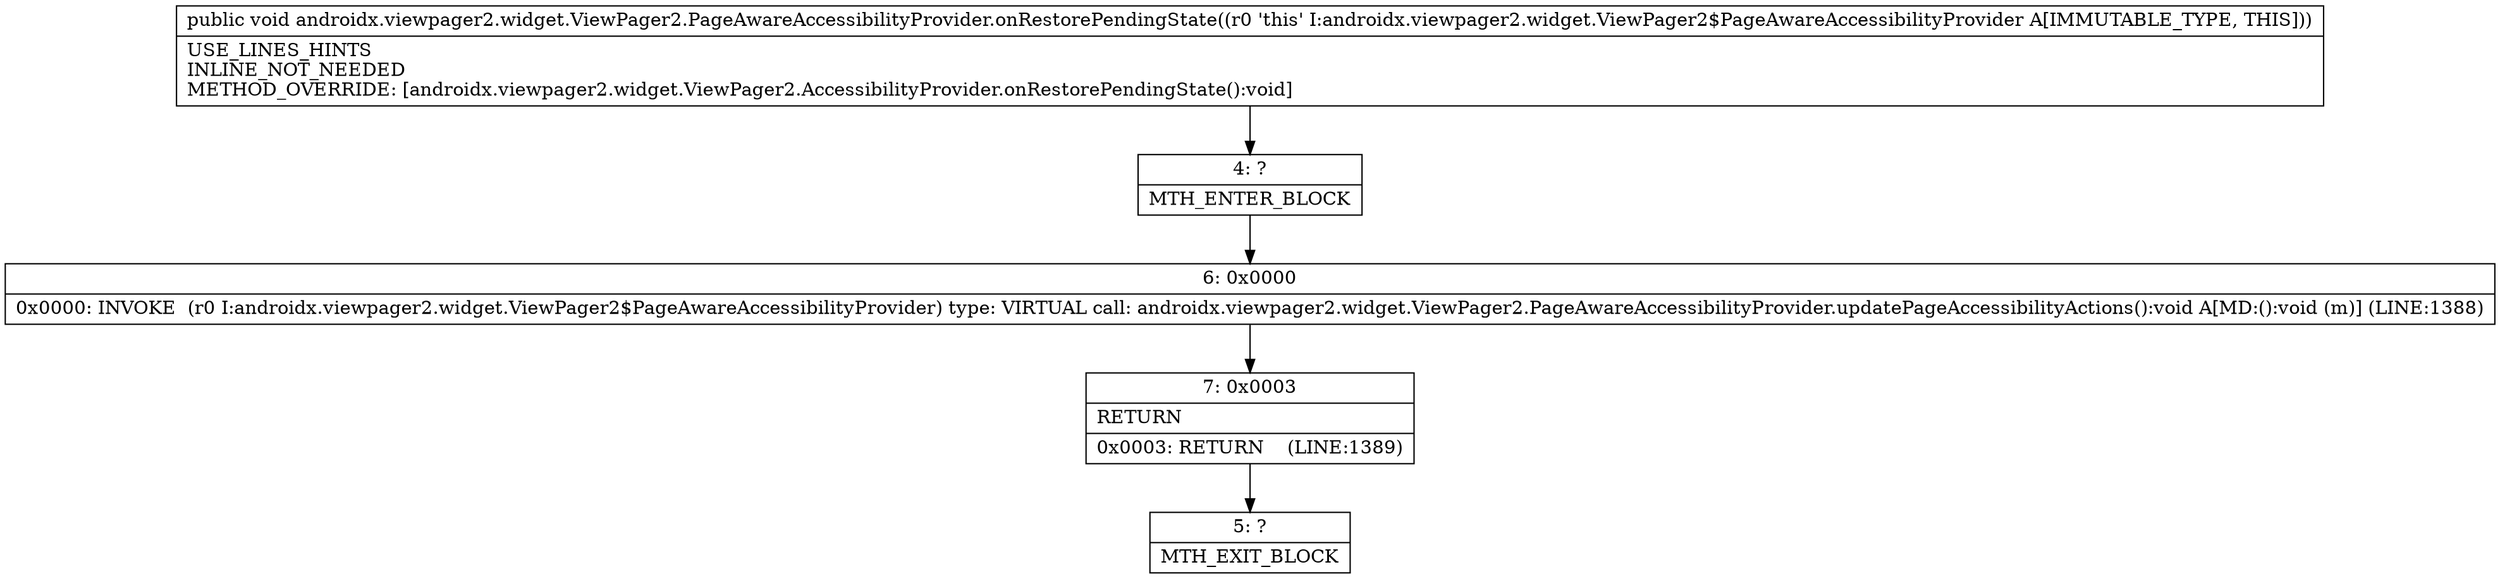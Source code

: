 digraph "CFG forandroidx.viewpager2.widget.ViewPager2.PageAwareAccessibilityProvider.onRestorePendingState()V" {
Node_4 [shape=record,label="{4\:\ ?|MTH_ENTER_BLOCK\l}"];
Node_6 [shape=record,label="{6\:\ 0x0000|0x0000: INVOKE  (r0 I:androidx.viewpager2.widget.ViewPager2$PageAwareAccessibilityProvider) type: VIRTUAL call: androidx.viewpager2.widget.ViewPager2.PageAwareAccessibilityProvider.updatePageAccessibilityActions():void A[MD:():void (m)] (LINE:1388)\l}"];
Node_7 [shape=record,label="{7\:\ 0x0003|RETURN\l|0x0003: RETURN    (LINE:1389)\l}"];
Node_5 [shape=record,label="{5\:\ ?|MTH_EXIT_BLOCK\l}"];
MethodNode[shape=record,label="{public void androidx.viewpager2.widget.ViewPager2.PageAwareAccessibilityProvider.onRestorePendingState((r0 'this' I:androidx.viewpager2.widget.ViewPager2$PageAwareAccessibilityProvider A[IMMUTABLE_TYPE, THIS]))  | USE_LINES_HINTS\lINLINE_NOT_NEEDED\lMETHOD_OVERRIDE: [androidx.viewpager2.widget.ViewPager2.AccessibilityProvider.onRestorePendingState():void]\l}"];
MethodNode -> Node_4;Node_4 -> Node_6;
Node_6 -> Node_7;
Node_7 -> Node_5;
}

